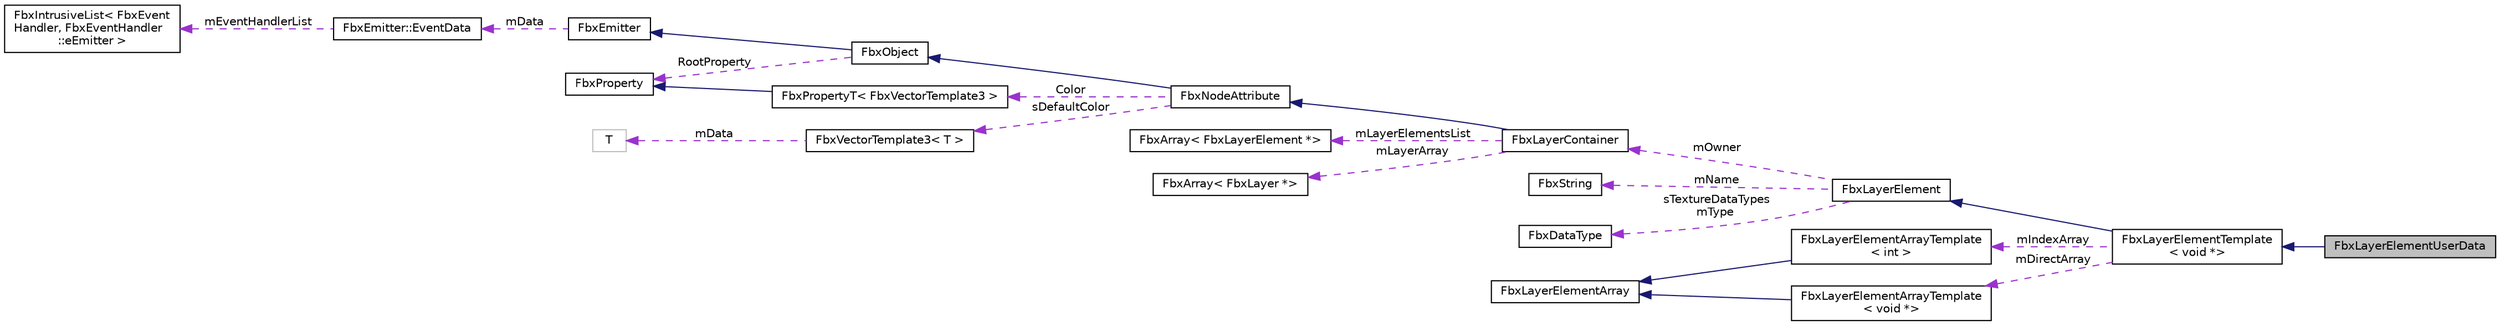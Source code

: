digraph "FbxLayerElementUserData"
{
  edge [fontname="Helvetica",fontsize="10",labelfontname="Helvetica",labelfontsize="10"];
  node [fontname="Helvetica",fontsize="10",shape=record];
  rankdir="LR";
  Node3 [label="FbxLayerElementUserData",height=0.2,width=0.4,color="black", fillcolor="grey75", style="filled", fontcolor="black"];
  Node4 -> Node3 [dir="back",color="midnightblue",fontsize="10",style="solid",fontname="Helvetica"];
  Node4 [label="FbxLayerElementTemplate\l\< void *\>",height=0.2,width=0.4,color="black", fillcolor="white", style="filled",URL="$class_fbx_layer_element_template.html"];
  Node5 -> Node4 [dir="back",color="midnightblue",fontsize="10",style="solid",fontname="Helvetica"];
  Node5 [label="FbxLayerElement",height=0.2,width=0.4,color="black", fillcolor="white", style="filled",URL="$class_fbx_layer_element.html"];
  Node6 -> Node5 [dir="back",color="darkorchid3",fontsize="10",style="dashed",label=" mOwner" ,fontname="Helvetica"];
  Node6 [label="FbxLayerContainer",height=0.2,width=0.4,color="black", fillcolor="white", style="filled",URL="$class_fbx_layer_container.html",tooltip="Contains a collection of FbxLayer objects. This class is used for managing layers construction..."];
  Node7 -> Node6 [dir="back",color="midnightblue",fontsize="10",style="solid",fontname="Helvetica"];
  Node7 [label="FbxNodeAttribute",height=0.2,width=0.4,color="black", fillcolor="white", style="filled",URL="$class_fbx_node_attribute.html",tooltip="This class is the base class to all types of node attributes.A node attribute is the content of a nod..."];
  Node8 -> Node7 [dir="back",color="midnightblue",fontsize="10",style="solid",fontname="Helvetica"];
  Node8 [label="FbxObject",height=0.2,width=0.4,color="black", fillcolor="white", style="filled",URL="$class_fbx_object.html"];
  Node9 -> Node8 [dir="back",color="midnightblue",fontsize="10",style="solid",fontname="Helvetica"];
  Node9 [label="FbxEmitter",height=0.2,width=0.4,color="black", fillcolor="white", style="filled",URL="$class_fbx_emitter.html"];
  Node10 -> Node9 [dir="back",color="darkorchid3",fontsize="10",style="dashed",label=" mData" ,fontname="Helvetica"];
  Node10 [label="FbxEmitter::EventData",height=0.2,width=0.4,color="black", fillcolor="white", style="filled",URL="$struct_fbx_emitter_1_1_event_data.html"];
  Node11 -> Node10 [dir="back",color="darkorchid3",fontsize="10",style="dashed",label=" mEventHandlerList" ,fontname="Helvetica"];
  Node11 [label="FbxIntrusiveList\< FbxEvent\lHandler, FbxEventHandler\l::eEmitter \>",height=0.2,width=0.4,color="black", fillcolor="white", style="filled",URL="$class_fbx_intrusive_list.html"];
  Node12 -> Node8 [dir="back",color="darkorchid3",fontsize="10",style="dashed",label=" RootProperty" ,fontname="Helvetica"];
  Node12 [label="FbxProperty",height=0.2,width=0.4,color="black", fillcolor="white", style="filled",URL="$class_fbx_property.html",tooltip="Class to hold user properties. "];
  Node13 -> Node7 [dir="back",color="darkorchid3",fontsize="10",style="dashed",label=" sDefaultColor" ,fontname="Helvetica"];
  Node13 [label="FbxVectorTemplate3\< T \>",height=0.2,width=0.4,color="black", fillcolor="white", style="filled",URL="$class_fbx_vector_template3.html"];
  Node14 -> Node13 [dir="back",color="darkorchid3",fontsize="10",style="dashed",label=" mData" ,fontname="Helvetica"];
  Node14 [label="T",height=0.2,width=0.4,color="grey75", fillcolor="white", style="filled"];
  Node15 -> Node7 [dir="back",color="darkorchid3",fontsize="10",style="dashed",label=" Color" ,fontname="Helvetica"];
  Node15 [label="FbxPropertyT\< FbxVectorTemplate3 \>",height=0.2,width=0.4,color="black", fillcolor="white", style="filled",URL="$class_fbx_property_t.html"];
  Node12 -> Node15 [dir="back",color="midnightblue",fontsize="10",style="solid",fontname="Helvetica"];
  Node16 -> Node6 [dir="back",color="darkorchid3",fontsize="10",style="dashed",label=" mLayerElementsList" ,fontname="Helvetica"];
  Node16 [label="FbxArray\< FbxLayerElement *\>",height=0.2,width=0.4,color="black", fillcolor="white", style="filled",URL="$class_fbx_array.html"];
  Node17 -> Node6 [dir="back",color="darkorchid3",fontsize="10",style="dashed",label=" mLayerArray" ,fontname="Helvetica"];
  Node17 [label="FbxArray\< FbxLayer *\>",height=0.2,width=0.4,color="black", fillcolor="white", style="filled",URL="$class_fbx_array.html"];
  Node18 -> Node5 [dir="back",color="darkorchid3",fontsize="10",style="dashed",label=" mName" ,fontname="Helvetica"];
  Node18 [label="FbxString",height=0.2,width=0.4,color="black", fillcolor="white", style="filled",URL="$class_fbx_string.html"];
  Node19 -> Node5 [dir="back",color="darkorchid3",fontsize="10",style="dashed",label=" sTextureDataTypes\nmType" ,fontname="Helvetica"];
  Node19 [label="FbxDataType",height=0.2,width=0.4,color="black", fillcolor="white", style="filled",URL="$class_fbx_data_type.html"];
  Node20 -> Node4 [dir="back",color="darkorchid3",fontsize="10",style="dashed",label=" mIndexArray" ,fontname="Helvetica"];
  Node20 [label="FbxLayerElementArrayTemplate\l\< int \>",height=0.2,width=0.4,color="black", fillcolor="white", style="filled",URL="$class_fbx_layer_element_array_template.html"];
  Node21 -> Node20 [dir="back",color="midnightblue",fontsize="10",style="solid",fontname="Helvetica"];
  Node21 [label="FbxLayerElementArray",height=0.2,width=0.4,color="black", fillcolor="white", style="filled",URL="$class_fbx_layer_element_array.html"];
  Node22 -> Node4 [dir="back",color="darkorchid3",fontsize="10",style="dashed",label=" mDirectArray" ,fontname="Helvetica"];
  Node22 [label="FbxLayerElementArrayTemplate\l\< void *\>",height=0.2,width=0.4,color="black", fillcolor="white", style="filled",URL="$class_fbx_layer_element_array_template.html"];
  Node21 -> Node22 [dir="back",color="midnightblue",fontsize="10",style="solid",fontname="Helvetica"];
}
